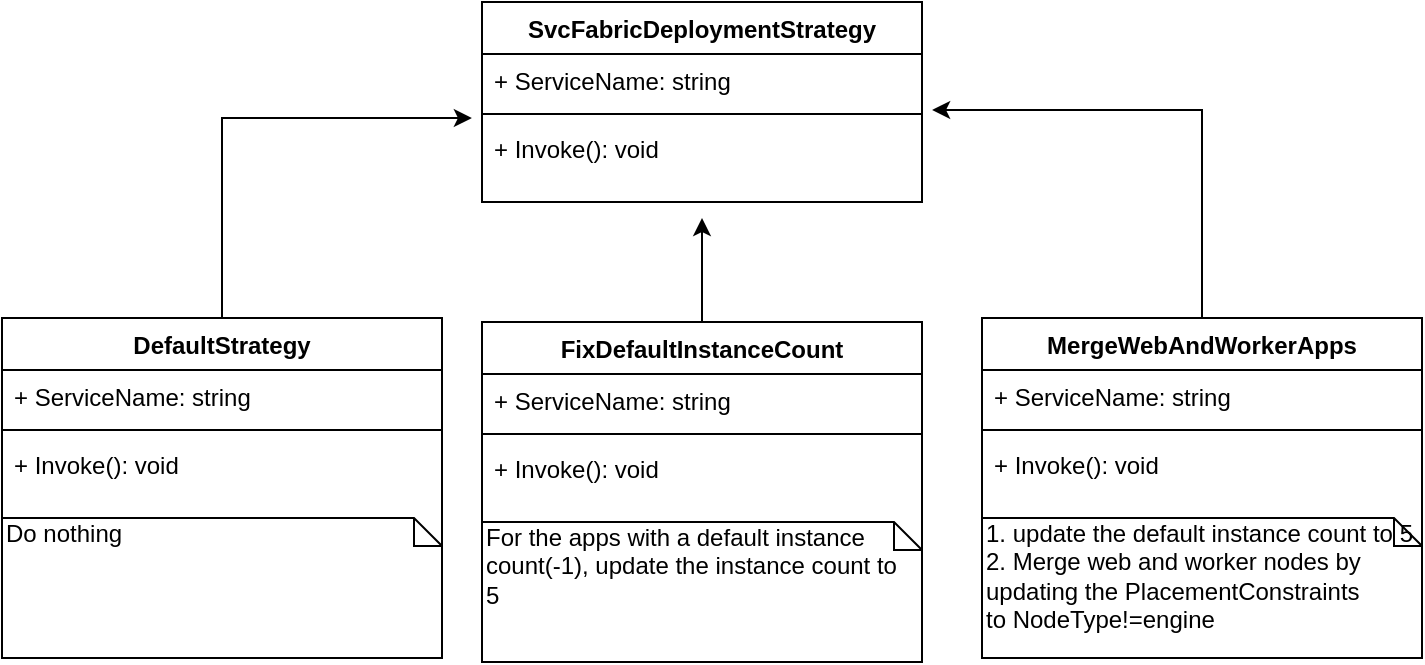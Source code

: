 <mxfile pages="1" version="11.2.4" type="github"><diagram id="AY5myLKMD4zGoQvW_Kxa" name="Page-1"><mxGraphModel dx="1182" dy="727" grid="1" gridSize="10" guides="1" tooltips="1" connect="1" arrows="1" fold="1" page="1" pageScale="1" pageWidth="850" pageHeight="1100" math="0" shadow="0"><root><mxCell id="0"/><mxCell id="1" parent="0"/><mxCell id="GeFjny7IvfnYXAT8gKvU-1" value="SvcFabricDeploymentStrategy" style="swimlane;fontStyle=1;align=center;verticalAlign=top;childLayout=stackLayout;horizontal=1;startSize=26;horizontalStack=0;resizeParent=1;resizeParentMax=0;resizeLast=0;collapsible=1;marginBottom=0;" vertex="1" parent="1"><mxGeometry x="270" y="102" width="220" height="100" as="geometry"/></mxCell><mxCell id="GeFjny7IvfnYXAT8gKvU-2" value="+ ServiceName: string" style="text;strokeColor=none;fillColor=none;align=left;verticalAlign=top;spacingLeft=4;spacingRight=4;overflow=hidden;rotatable=0;points=[[0,0.5],[1,0.5]];portConstraint=eastwest;" vertex="1" parent="GeFjny7IvfnYXAT8gKvU-1"><mxGeometry y="26" width="220" height="26" as="geometry"/></mxCell><mxCell id="GeFjny7IvfnYXAT8gKvU-3" value="" style="line;strokeWidth=1;fillColor=none;align=left;verticalAlign=middle;spacingTop=-1;spacingLeft=3;spacingRight=3;rotatable=0;labelPosition=right;points=[];portConstraint=eastwest;" vertex="1" parent="GeFjny7IvfnYXAT8gKvU-1"><mxGeometry y="52" width="220" height="8" as="geometry"/></mxCell><mxCell id="GeFjny7IvfnYXAT8gKvU-4" value="+ Invoke(): void" style="text;strokeColor=none;fillColor=none;align=left;verticalAlign=top;spacingLeft=4;spacingRight=4;overflow=hidden;rotatable=0;points=[[0,0.5],[1,0.5]];portConstraint=eastwest;" vertex="1" parent="GeFjny7IvfnYXAT8gKvU-1"><mxGeometry y="60" width="220" height="40" as="geometry"/></mxCell><mxCell id="GeFjny7IvfnYXAT8gKvU-20" style="edgeStyle=orthogonalEdgeStyle;rounded=0;orthogonalLoop=1;jettySize=auto;html=1;entryX=-0.023;entryY=-0.05;entryDx=0;entryDy=0;entryPerimeter=0;" edge="1" parent="1" source="GeFjny7IvfnYXAT8gKvU-5" target="GeFjny7IvfnYXAT8gKvU-4"><mxGeometry relative="1" as="geometry"/></mxCell><mxCell id="GeFjny7IvfnYXAT8gKvU-5" value="DefaultStrategy" style="swimlane;fontStyle=1;align=center;verticalAlign=top;childLayout=stackLayout;horizontal=1;startSize=26;horizontalStack=0;resizeParent=1;resizeParentMax=0;resizeLast=0;collapsible=1;marginBottom=0;" vertex="1" parent="1"><mxGeometry x="30" y="260" width="220" height="170" as="geometry"/></mxCell><mxCell id="GeFjny7IvfnYXAT8gKvU-6" value="+ ServiceName: string" style="text;strokeColor=none;fillColor=none;align=left;verticalAlign=top;spacingLeft=4;spacingRight=4;overflow=hidden;rotatable=0;points=[[0,0.5],[1,0.5]];portConstraint=eastwest;" vertex="1" parent="GeFjny7IvfnYXAT8gKvU-5"><mxGeometry y="26" width="220" height="26" as="geometry"/></mxCell><mxCell id="GeFjny7IvfnYXAT8gKvU-7" value="" style="line;strokeWidth=1;fillColor=none;align=left;verticalAlign=middle;spacingTop=-1;spacingLeft=3;spacingRight=3;rotatable=0;labelPosition=right;points=[];portConstraint=eastwest;" vertex="1" parent="GeFjny7IvfnYXAT8gKvU-5"><mxGeometry y="52" width="220" height="8" as="geometry"/></mxCell><mxCell id="GeFjny7IvfnYXAT8gKvU-8" value="+ Invoke(): void" style="text;strokeColor=none;fillColor=none;align=left;verticalAlign=top;spacingLeft=4;spacingRight=4;overflow=hidden;rotatable=0;points=[[0,0.5],[1,0.5]];portConstraint=eastwest;" vertex="1" parent="GeFjny7IvfnYXAT8gKvU-5"><mxGeometry y="60" width="220" height="40" as="geometry"/></mxCell><mxCell id="GeFjny7IvfnYXAT8gKvU-28" value="Do nothing" style="shape=note;whiteSpace=wrap;html=1;size=14;verticalAlign=top;align=left;spacingTop=-6;" vertex="1" parent="GeFjny7IvfnYXAT8gKvU-5"><mxGeometry y="100" width="220" height="70" as="geometry"/></mxCell><mxCell id="GeFjny7IvfnYXAT8gKvU-22" style="edgeStyle=orthogonalEdgeStyle;rounded=0;orthogonalLoop=1;jettySize=auto;html=1;" edge="1" parent="1" source="GeFjny7IvfnYXAT8gKvU-16"><mxGeometry relative="1" as="geometry"><mxPoint x="380" y="210" as="targetPoint"/></mxGeometry></mxCell><mxCell id="GeFjny7IvfnYXAT8gKvU-16" value="FixDefaultInstanceCount" style="swimlane;fontStyle=1;align=center;verticalAlign=top;childLayout=stackLayout;horizontal=1;startSize=26;horizontalStack=0;resizeParent=1;resizeParentMax=0;resizeLast=0;collapsible=1;marginBottom=0;" vertex="1" parent="1"><mxGeometry x="270" y="262" width="220" height="170" as="geometry"/></mxCell><mxCell id="GeFjny7IvfnYXAT8gKvU-17" value="+ ServiceName: string" style="text;strokeColor=none;fillColor=none;align=left;verticalAlign=top;spacingLeft=4;spacingRight=4;overflow=hidden;rotatable=0;points=[[0,0.5],[1,0.5]];portConstraint=eastwest;" vertex="1" parent="GeFjny7IvfnYXAT8gKvU-16"><mxGeometry y="26" width="220" height="26" as="geometry"/></mxCell><mxCell id="GeFjny7IvfnYXAT8gKvU-18" value="" style="line;strokeWidth=1;fillColor=none;align=left;verticalAlign=middle;spacingTop=-1;spacingLeft=3;spacingRight=3;rotatable=0;labelPosition=right;points=[];portConstraint=eastwest;" vertex="1" parent="GeFjny7IvfnYXAT8gKvU-16"><mxGeometry y="52" width="220" height="8" as="geometry"/></mxCell><mxCell id="GeFjny7IvfnYXAT8gKvU-19" value="+ Invoke(): void" style="text;strokeColor=none;fillColor=none;align=left;verticalAlign=top;spacingLeft=4;spacingRight=4;overflow=hidden;rotatable=0;points=[[0,0.5],[1,0.5]];portConstraint=eastwest;" vertex="1" parent="GeFjny7IvfnYXAT8gKvU-16"><mxGeometry y="60" width="220" height="40" as="geometry"/></mxCell><mxCell id="GeFjny7IvfnYXAT8gKvU-29" value="For the apps with a default instance count(-1), update the instance count to 5&amp;nbsp;" style="shape=note;whiteSpace=wrap;html=1;size=14;verticalAlign=top;align=left;spacingTop=-6;" vertex="1" parent="GeFjny7IvfnYXAT8gKvU-16"><mxGeometry y="100" width="220" height="70" as="geometry"/></mxCell><mxCell id="GeFjny7IvfnYXAT8gKvU-27" style="edgeStyle=orthogonalEdgeStyle;rounded=0;orthogonalLoop=1;jettySize=auto;html=1;entryX=1.023;entryY=1.077;entryDx=0;entryDy=0;entryPerimeter=0;" edge="1" parent="1" source="GeFjny7IvfnYXAT8gKvU-23" target="GeFjny7IvfnYXAT8gKvU-2"><mxGeometry relative="1" as="geometry"/></mxCell><mxCell id="GeFjny7IvfnYXAT8gKvU-23" value="MergeWebAndWorkerApps" style="swimlane;fontStyle=1;align=center;verticalAlign=top;childLayout=stackLayout;horizontal=1;startSize=26;horizontalStack=0;resizeParent=1;resizeParentMax=0;resizeLast=0;collapsible=1;marginBottom=0;" vertex="1" parent="1"><mxGeometry x="520" y="260" width="220" height="170" as="geometry"/></mxCell><mxCell id="GeFjny7IvfnYXAT8gKvU-24" value="+ ServiceName: string" style="text;strokeColor=none;fillColor=none;align=left;verticalAlign=top;spacingLeft=4;spacingRight=4;overflow=hidden;rotatable=0;points=[[0,0.5],[1,0.5]];portConstraint=eastwest;" vertex="1" parent="GeFjny7IvfnYXAT8gKvU-23"><mxGeometry y="26" width="220" height="26" as="geometry"/></mxCell><mxCell id="GeFjny7IvfnYXAT8gKvU-25" value="" style="line;strokeWidth=1;fillColor=none;align=left;verticalAlign=middle;spacingTop=-1;spacingLeft=3;spacingRight=3;rotatable=0;labelPosition=right;points=[];portConstraint=eastwest;" vertex="1" parent="GeFjny7IvfnYXAT8gKvU-23"><mxGeometry y="52" width="220" height="8" as="geometry"/></mxCell><mxCell id="GeFjny7IvfnYXAT8gKvU-26" value="+ Invoke(): void" style="text;strokeColor=none;fillColor=none;align=left;verticalAlign=top;spacingLeft=4;spacingRight=4;overflow=hidden;rotatable=0;points=[[0,0.5],[1,0.5]];portConstraint=eastwest;" vertex="1" parent="GeFjny7IvfnYXAT8gKvU-23"><mxGeometry y="60" width="220" height="40" as="geometry"/></mxCell><mxCell id="GeFjny7IvfnYXAT8gKvU-31" value="1. update the default instance count to 5&lt;br&gt;2. Merge web and worker nodes by updating the&amp;nbsp;PlacementConstraints to&amp;nbsp;NodeType!=engine" style="shape=note;whiteSpace=wrap;html=1;size=14;verticalAlign=top;align=left;spacingTop=-6;" vertex="1" parent="GeFjny7IvfnYXAT8gKvU-23"><mxGeometry y="100" width="220" height="70" as="geometry"/></mxCell></root></mxGraphModel></diagram></mxfile>